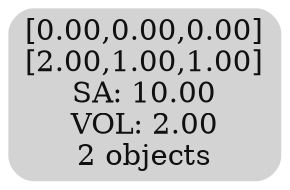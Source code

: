 digraph bvh {
	node[group="", shape=none, style="rounded,filled", fontcolor="#101010"]
	NODE0[label="[0.00,0.00,0.00]\n[2.00,1.00,1.00]\nSA: 10.00\nVOL: 2.00\n2 objects"];
}